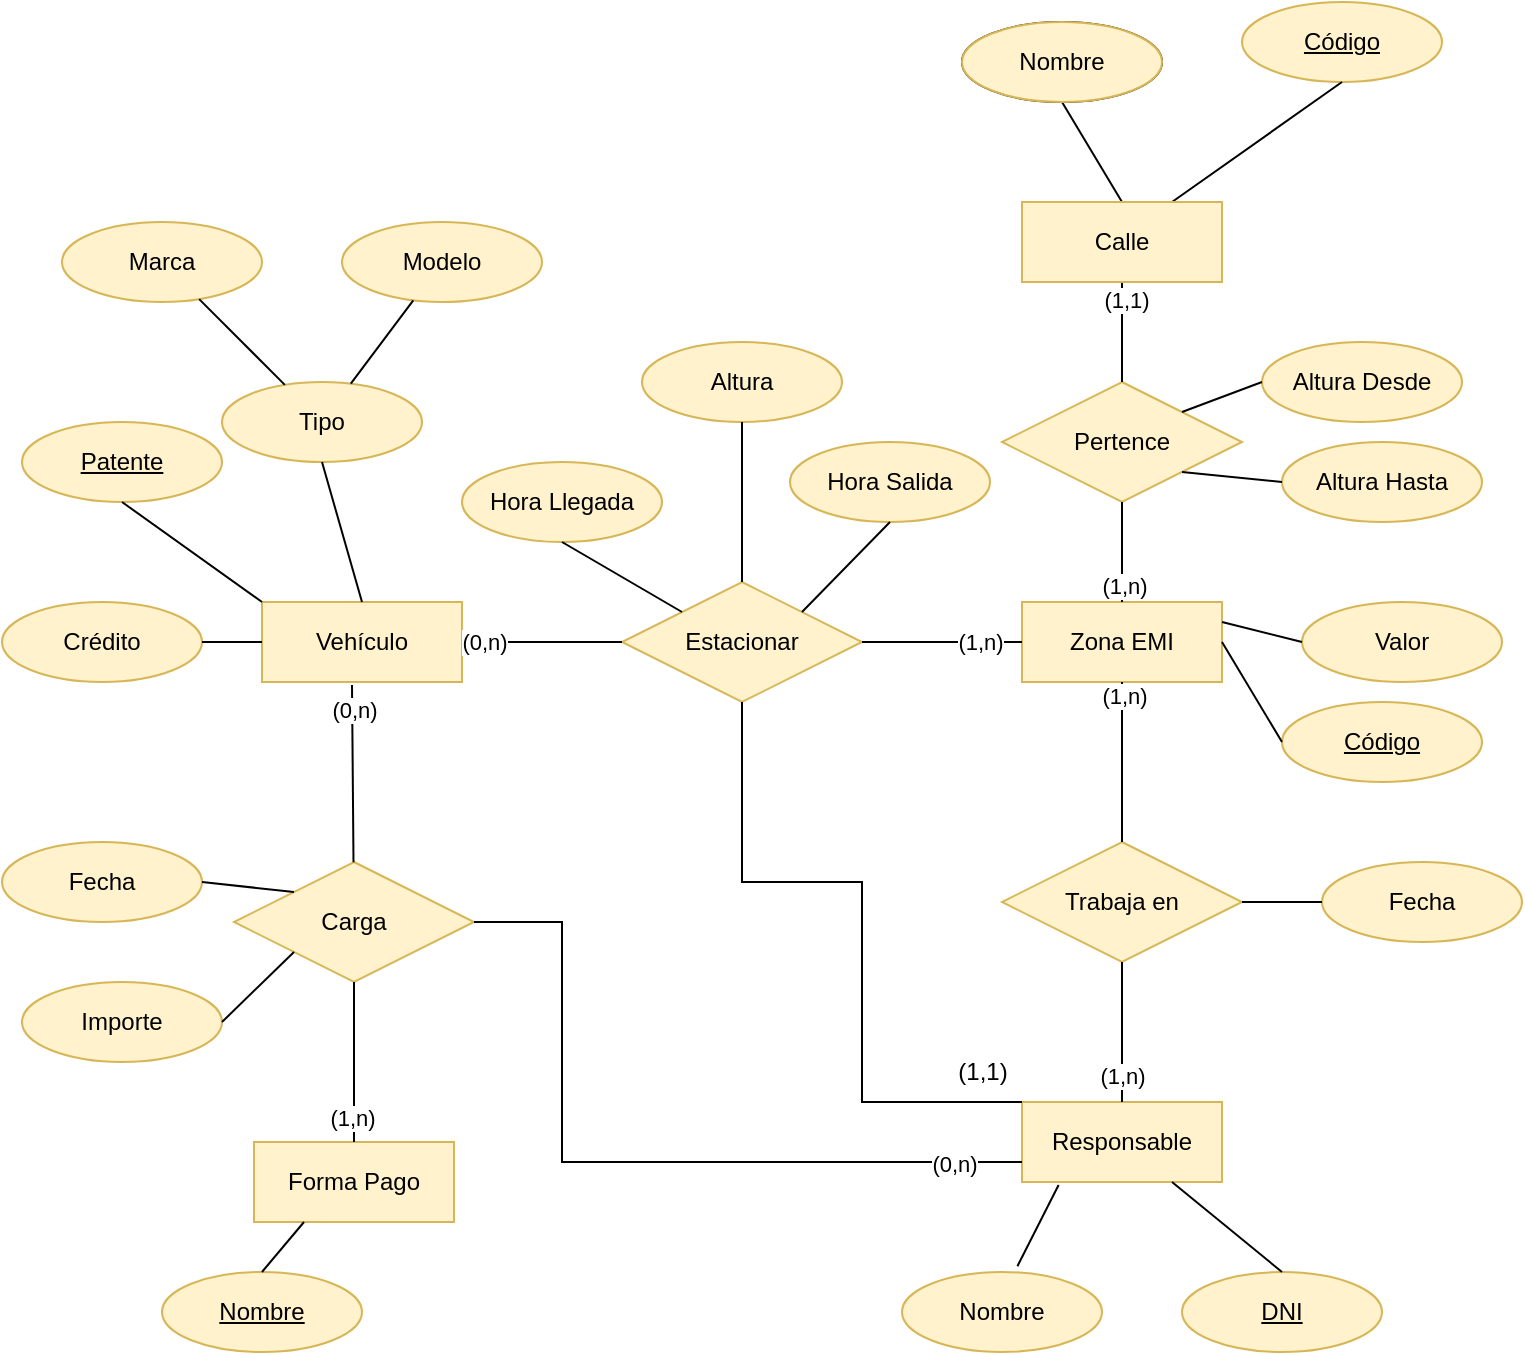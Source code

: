 <mxfile version="13.3.9" type="device" pages="2"><diagram id="C5RBs43oDa-KdzZeNtuy" name="Page-1"><mxGraphModel dx="1221" dy="714" grid="1" gridSize="10" guides="1" tooltips="1" connect="1" arrows="1" fold="1" page="1" pageScale="1" pageWidth="827" pageHeight="1169" math="0" shadow="0"><root><mxCell id="WIyWlLk6GJQsqaUBKTNV-0"/><mxCell id="WIyWlLk6GJQsqaUBKTNV-1" parent="WIyWlLk6GJQsqaUBKTNV-0"/><mxCell id="vXKVEWMCirUQOON5wpWd-0" value="Vehículo" style="whiteSpace=wrap;html=1;align=center;fillColor=#fff2cc;strokeColor=#d6b656;" parent="WIyWlLk6GJQsqaUBKTNV-1" vertex="1"><mxGeometry x="150" y="350" width="100" height="40" as="geometry"/></mxCell><mxCell id="vXKVEWMCirUQOON5wpWd-2" value="Patente" style="ellipse;whiteSpace=wrap;html=1;align=center;fontStyle=4;fillColor=#fff2cc;strokeColor=#d6b656;" parent="WIyWlLk6GJQsqaUBKTNV-1" vertex="1"><mxGeometry x="30" y="260" width="100" height="40" as="geometry"/></mxCell><mxCell id="vXKVEWMCirUQOON5wpWd-3" value="" style="endArrow=none;html=1;rounded=0;exitX=0.5;exitY=1;exitDx=0;exitDy=0;entryX=0;entryY=0;entryDx=0;entryDy=0;" parent="WIyWlLk6GJQsqaUBKTNV-1" source="vXKVEWMCirUQOON5wpWd-2" target="vXKVEWMCirUQOON5wpWd-0" edge="1"><mxGeometry relative="1" as="geometry"><mxPoint x="280" y="320" as="sourcePoint"/><mxPoint x="190" y="390" as="targetPoint"/></mxGeometry></mxCell><mxCell id="vXKVEWMCirUQOON5wpWd-4" value="Tipo" style="ellipse;whiteSpace=wrap;html=1;align=center;fillColor=#fff2cc;strokeColor=#d6b656;" parent="WIyWlLk6GJQsqaUBKTNV-1" vertex="1"><mxGeometry x="130" y="240" width="100" height="40" as="geometry"/></mxCell><mxCell id="vXKVEWMCirUQOON5wpWd-5" value="" style="endArrow=none;html=1;rounded=0;exitX=0.5;exitY=1;exitDx=0;exitDy=0;entryX=0.5;entryY=0;entryDx=0;entryDy=0;" parent="WIyWlLk6GJQsqaUBKTNV-1" source="vXKVEWMCirUQOON5wpWd-4" target="vXKVEWMCirUQOON5wpWd-0" edge="1"><mxGeometry relative="1" as="geometry"><mxPoint x="120" y="430" as="sourcePoint"/><mxPoint x="280" y="430" as="targetPoint"/></mxGeometry></mxCell><mxCell id="vXKVEWMCirUQOON5wpWd-6" value="Crédito" style="ellipse;whiteSpace=wrap;html=1;align=center;fillColor=#fff2cc;strokeColor=#d6b656;" parent="WIyWlLk6GJQsqaUBKTNV-1" vertex="1"><mxGeometry x="20" y="350" width="100" height="40" as="geometry"/></mxCell><mxCell id="vXKVEWMCirUQOON5wpWd-7" value="" style="endArrow=none;html=1;rounded=0;entryX=1;entryY=0.5;entryDx=0;entryDy=0;exitX=0;exitY=0.5;exitDx=0;exitDy=0;" parent="WIyWlLk6GJQsqaUBKTNV-1" source="vXKVEWMCirUQOON5wpWd-0" target="vXKVEWMCirUQOON5wpWd-6" edge="1"><mxGeometry relative="1" as="geometry"><mxPoint x="250" y="430" as="sourcePoint"/><mxPoint x="410" y="430" as="targetPoint"/></mxGeometry></mxCell><mxCell id="vXKVEWMCirUQOON5wpWd-8" value="Zona EMI" style="whiteSpace=wrap;html=1;align=center;fillColor=#fff2cc;strokeColor=#d6b656;" parent="WIyWlLk6GJQsqaUBKTNV-1" vertex="1"><mxGeometry x="530" y="350" width="100" height="40" as="geometry"/></mxCell><mxCell id="vXKVEWMCirUQOON5wpWd-9" value="Código" style="ellipse;whiteSpace=wrap;html=1;align=center;fontStyle=4;fillColor=#fff2cc;strokeColor=#d6b656;" parent="WIyWlLk6GJQsqaUBKTNV-1" vertex="1"><mxGeometry x="660" y="400" width="100" height="40" as="geometry"/></mxCell><mxCell id="vXKVEWMCirUQOON5wpWd-10" value="" style="endArrow=none;html=1;rounded=0;exitX=1;exitY=0.5;exitDx=0;exitDy=0;entryX=0;entryY=0.5;entryDx=0;entryDy=0;" parent="WIyWlLk6GJQsqaUBKTNV-1" source="vXKVEWMCirUQOON5wpWd-8" target="vXKVEWMCirUQOON5wpWd-9" edge="1"><mxGeometry relative="1" as="geometry"><mxPoint x="480" y="360" as="sourcePoint"/><mxPoint x="640" y="360" as="targetPoint"/></mxGeometry></mxCell><mxCell id="vXKVEWMCirUQOON5wpWd-11" value="Calle" style="whiteSpace=wrap;html=1;align=center;" parent="WIyWlLk6GJQsqaUBKTNV-1" vertex="1"><mxGeometry x="530" y="150" width="100" height="40" as="geometry"/></mxCell><mxCell id="vXKVEWMCirUQOON5wpWd-12" value="Nombre" style="ellipse;whiteSpace=wrap;html=1;align=center;" parent="WIyWlLk6GJQsqaUBKTNV-1" vertex="1"><mxGeometry x="500" y="60" width="100" height="40" as="geometry"/></mxCell><mxCell id="vXKVEWMCirUQOON5wpWd-13" value="" style="endArrow=none;html=1;rounded=0;exitX=0.5;exitY=1;exitDx=0;exitDy=0;entryX=0.5;entryY=0;entryDx=0;entryDy=0;" parent="WIyWlLk6GJQsqaUBKTNV-1" source="vXKVEWMCirUQOON5wpWd-12" target="vXKVEWMCirUQOON5wpWd-11" edge="1"><mxGeometry relative="1" as="geometry"><mxPoint x="600" y="250" as="sourcePoint"/><mxPoint x="760" y="250" as="targetPoint"/></mxGeometry></mxCell><mxCell id="vXKVEWMCirUQOON5wpWd-14" value="Pertence" style="shape=rhombus;perimeter=rhombusPerimeter;whiteSpace=wrap;html=1;align=center;fillColor=#fff2cc;strokeColor=#d6b656;" parent="WIyWlLk6GJQsqaUBKTNV-1" vertex="1"><mxGeometry x="520" y="240" width="120" height="60" as="geometry"/></mxCell><mxCell id="vXKVEWMCirUQOON5wpWd-15" value="" style="endArrow=none;html=1;rounded=0;exitX=0.5;exitY=1;exitDx=0;exitDy=0;entryX=0.5;entryY=0;entryDx=0;entryDy=0;" parent="WIyWlLk6GJQsqaUBKTNV-1" source="vXKVEWMCirUQOON5wpWd-11" target="vXKVEWMCirUQOON5wpWd-14" edge="1"><mxGeometry relative="1" as="geometry"><mxPoint x="620" y="200" as="sourcePoint"/><mxPoint x="780" y="200" as="targetPoint"/></mxGeometry></mxCell><mxCell id="vXKVEWMCirUQOON5wpWd-22" value="(1,1)" style="edgeLabel;html=1;align=center;verticalAlign=middle;resizable=0;points=[];" parent="vXKVEWMCirUQOON5wpWd-15" vertex="1" connectable="0"><mxGeometry x="-0.642" y="1" relative="1" as="geometry"><mxPoint x="1" as="offset"/></mxGeometry></mxCell><mxCell id="vXKVEWMCirUQOON5wpWd-16" value="" style="endArrow=none;html=1;rounded=0;exitX=0.5;exitY=1;exitDx=0;exitDy=0;entryX=0.5;entryY=0;entryDx=0;entryDy=0;" parent="WIyWlLk6GJQsqaUBKTNV-1" source="vXKVEWMCirUQOON5wpWd-14" target="vXKVEWMCirUQOON5wpWd-8" edge="1"><mxGeometry relative="1" as="geometry"><mxPoint x="580" y="300" as="sourcePoint"/><mxPoint x="740" y="300" as="targetPoint"/></mxGeometry></mxCell><mxCell id="vXKVEWMCirUQOON5wpWd-21" value="(1,n)" style="edgeLabel;html=1;align=center;verticalAlign=middle;resizable=0;points=[];" parent="vXKVEWMCirUQOON5wpWd-16" vertex="1" connectable="0"><mxGeometry x="0.653" y="1" relative="1" as="geometry"><mxPoint as="offset"/></mxGeometry></mxCell><mxCell id="vXKVEWMCirUQOON5wpWd-17" value="Altura Desde" style="ellipse;whiteSpace=wrap;html=1;align=center;fillColor=#fff2cc;strokeColor=#d6b656;" parent="WIyWlLk6GJQsqaUBKTNV-1" vertex="1"><mxGeometry x="650" y="220" width="100" height="40" as="geometry"/></mxCell><mxCell id="vXKVEWMCirUQOON5wpWd-18" value="Altura Hasta" style="ellipse;whiteSpace=wrap;html=1;align=center;fillColor=#fff2cc;strokeColor=#d6b656;" parent="WIyWlLk6GJQsqaUBKTNV-1" vertex="1"><mxGeometry x="660" y="270" width="100" height="40" as="geometry"/></mxCell><mxCell id="vXKVEWMCirUQOON5wpWd-19" value="" style="endArrow=none;html=1;rounded=0;entryX=0;entryY=0.5;entryDx=0;entryDy=0;exitX=1;exitY=0;exitDx=0;exitDy=0;" parent="WIyWlLk6GJQsqaUBKTNV-1" source="vXKVEWMCirUQOON5wpWd-14" target="vXKVEWMCirUQOON5wpWd-17" edge="1"><mxGeometry relative="1" as="geometry"><mxPoint x="330" y="280" as="sourcePoint"/><mxPoint x="490" y="280" as="targetPoint"/></mxGeometry></mxCell><mxCell id="vXKVEWMCirUQOON5wpWd-20" value="" style="endArrow=none;html=1;rounded=0;exitX=1;exitY=1;exitDx=0;exitDy=0;entryX=0;entryY=0.5;entryDx=0;entryDy=0;" parent="WIyWlLk6GJQsqaUBKTNV-1" source="vXKVEWMCirUQOON5wpWd-14" target="vXKVEWMCirUQOON5wpWd-18" edge="1"><mxGeometry relative="1" as="geometry"><mxPoint x="620" y="320" as="sourcePoint"/><mxPoint x="780" y="320" as="targetPoint"/></mxGeometry></mxCell><mxCell id="vXKVEWMCirUQOON5wpWd-23" value="Código" style="ellipse;whiteSpace=wrap;html=1;align=center;fontStyle=4;fillColor=#fff2cc;strokeColor=#d6b656;" parent="WIyWlLk6GJQsqaUBKTNV-1" vertex="1"><mxGeometry x="640" y="50" width="100" height="40" as="geometry"/></mxCell><mxCell id="vXKVEWMCirUQOON5wpWd-24" value="" style="endArrow=none;html=1;rounded=0;entryX=0.5;entryY=1;entryDx=0;entryDy=0;exitX=0.75;exitY=0;exitDx=0;exitDy=0;" parent="WIyWlLk6GJQsqaUBKTNV-1" source="vXKVEWMCirUQOON5wpWd-11" target="vXKVEWMCirUQOON5wpWd-23" edge="1"><mxGeometry relative="1" as="geometry"><mxPoint x="580" y="110" as="sourcePoint"/><mxPoint x="740" y="110" as="targetPoint"/></mxGeometry></mxCell><mxCell id="vXKVEWMCirUQOON5wpWd-25" value="Estacionar" style="shape=rhombus;perimeter=rhombusPerimeter;whiteSpace=wrap;html=1;align=center;fillColor=#fff2cc;strokeColor=#d6b656;" parent="WIyWlLk6GJQsqaUBKTNV-1" vertex="1"><mxGeometry x="330" y="340" width="120" height="60" as="geometry"/></mxCell><mxCell id="vXKVEWMCirUQOON5wpWd-26" value="" style="endArrow=none;html=1;rounded=0;exitX=1;exitY=0.5;exitDx=0;exitDy=0;entryX=0;entryY=0.5;entryDx=0;entryDy=0;" parent="WIyWlLk6GJQsqaUBKTNV-1" source="vXKVEWMCirUQOON5wpWd-0" target="vXKVEWMCirUQOON5wpWd-25" edge="1"><mxGeometry relative="1" as="geometry"><mxPoint x="330" y="420" as="sourcePoint"/><mxPoint x="490" y="420" as="targetPoint"/></mxGeometry></mxCell><mxCell id="x6-VGP6EM0NVxE3tt1yn-5" value="(0,n)" style="edgeLabel;html=1;align=center;verticalAlign=middle;resizable=0;points=[];" parent="vXKVEWMCirUQOON5wpWd-26" vertex="1" connectable="0"><mxGeometry x="-0.72" relative="1" as="geometry"><mxPoint as="offset"/></mxGeometry></mxCell><mxCell id="vXKVEWMCirUQOON5wpWd-27" value="" style="endArrow=none;html=1;rounded=0;exitX=1;exitY=0.5;exitDx=0;exitDy=0;entryX=0;entryY=0.5;entryDx=0;entryDy=0;" parent="WIyWlLk6GJQsqaUBKTNV-1" source="vXKVEWMCirUQOON5wpWd-25" target="vXKVEWMCirUQOON5wpWd-8" edge="1"><mxGeometry relative="1" as="geometry"><mxPoint x="480" y="510" as="sourcePoint"/><mxPoint x="640" y="510" as="targetPoint"/></mxGeometry></mxCell><mxCell id="x6-VGP6EM0NVxE3tt1yn-6" value="(1,n)" style="edgeLabel;html=1;align=center;verticalAlign=middle;resizable=0;points=[];" parent="vXKVEWMCirUQOON5wpWd-27" vertex="1" connectable="0"><mxGeometry x="0.48" relative="1" as="geometry"><mxPoint as="offset"/></mxGeometry></mxCell><mxCell id="vXKVEWMCirUQOON5wpWd-28" value="Hora Llegada" style="ellipse;whiteSpace=wrap;html=1;align=center;fillColor=#fff2cc;strokeColor=#d6b656;" parent="WIyWlLk6GJQsqaUBKTNV-1" vertex="1"><mxGeometry x="250" y="280" width="100" height="40" as="geometry"/></mxCell><mxCell id="vXKVEWMCirUQOON5wpWd-29" value="" style="endArrow=none;html=1;rounded=0;exitX=0.5;exitY=1;exitDx=0;exitDy=0;entryX=0;entryY=0;entryDx=0;entryDy=0;" parent="WIyWlLk6GJQsqaUBKTNV-1" source="vXKVEWMCirUQOON5wpWd-28" target="vXKVEWMCirUQOON5wpWd-25" edge="1"><mxGeometry relative="1" as="geometry"><mxPoint x="250" y="550" as="sourcePoint"/><mxPoint x="410" y="550" as="targetPoint"/></mxGeometry></mxCell><mxCell id="vXKVEWMCirUQOON5wpWd-30" value="Hora Salida" style="ellipse;whiteSpace=wrap;html=1;align=center;fillColor=#fff2cc;strokeColor=#d6b656;" parent="WIyWlLk6GJQsqaUBKTNV-1" vertex="1"><mxGeometry x="414" y="270" width="100" height="40" as="geometry"/></mxCell><mxCell id="vXKVEWMCirUQOON5wpWd-31" value="" style="endArrow=none;html=1;rounded=0;exitX=0.5;exitY=1;exitDx=0;exitDy=0;entryX=1;entryY=0;entryDx=0;entryDy=0;" parent="WIyWlLk6GJQsqaUBKTNV-1" source="vXKVEWMCirUQOON5wpWd-30" target="vXKVEWMCirUQOON5wpWd-25" edge="1"><mxGeometry relative="1" as="geometry"><mxPoint x="360" y="570" as="sourcePoint"/><mxPoint x="420" y="360.0" as="targetPoint"/></mxGeometry></mxCell><mxCell id="vXKVEWMCirUQOON5wpWd-32" value="Altura" style="ellipse;whiteSpace=wrap;html=1;align=center;fillColor=#fff2cc;strokeColor=#d6b656;" parent="WIyWlLk6GJQsqaUBKTNV-1" vertex="1"><mxGeometry x="340" y="220" width="100" height="40" as="geometry"/></mxCell><mxCell id="vXKVEWMCirUQOON5wpWd-33" value="" style="endArrow=none;html=1;rounded=0;exitX=0.5;exitY=1;exitDx=0;exitDy=0;entryX=0.5;entryY=0;entryDx=0;entryDy=0;" parent="WIyWlLk6GJQsqaUBKTNV-1" source="vXKVEWMCirUQOON5wpWd-32" target="vXKVEWMCirUQOON5wpWd-25" edge="1"><mxGeometry relative="1" as="geometry"><mxPoint x="200" y="220" as="sourcePoint"/><mxPoint x="380" y="330" as="targetPoint"/></mxGeometry></mxCell><mxCell id="vXKVEWMCirUQOON5wpWd-34" value="Responsable" style="whiteSpace=wrap;html=1;align=center;fillColor=#fff2cc;strokeColor=#d6b656;" parent="WIyWlLk6GJQsqaUBKTNV-1" vertex="1"><mxGeometry x="530" y="600" width="100" height="40" as="geometry"/></mxCell><mxCell id="vXKVEWMCirUQOON5wpWd-35" value="Nombre" style="ellipse;whiteSpace=wrap;html=1;align=center;fillColor=#fff2cc;strokeColor=#d6b656;" parent="WIyWlLk6GJQsqaUBKTNV-1" vertex="1"><mxGeometry x="470" y="685" width="100" height="40" as="geometry"/></mxCell><mxCell id="vXKVEWMCirUQOON5wpWd-36" value="DNI" style="ellipse;whiteSpace=wrap;html=1;align=center;fontStyle=4;fillColor=#fff2cc;strokeColor=#d6b656;" parent="WIyWlLk6GJQsqaUBKTNV-1" vertex="1"><mxGeometry x="610" y="685" width="100" height="40" as="geometry"/></mxCell><mxCell id="vXKVEWMCirUQOON5wpWd-37" value="" style="endArrow=none;html=1;rounded=0;entryX=0.183;entryY=1.037;entryDx=0;entryDy=0;entryPerimeter=0;exitX=0.577;exitY=-0.071;exitDx=0;exitDy=0;exitPerimeter=0;" parent="WIyWlLk6GJQsqaUBKTNV-1" source="vXKVEWMCirUQOON5wpWd-35" target="vXKVEWMCirUQOON5wpWd-34" edge="1"><mxGeometry relative="1" as="geometry"><mxPoint x="410" y="650" as="sourcePoint"/><mxPoint x="570" y="650" as="targetPoint"/></mxGeometry></mxCell><mxCell id="vXKVEWMCirUQOON5wpWd-38" value="" style="endArrow=none;html=1;rounded=0;exitX=0.75;exitY=1;exitDx=0;exitDy=0;entryX=0.5;entryY=0;entryDx=0;entryDy=0;" parent="WIyWlLk6GJQsqaUBKTNV-1" source="vXKVEWMCirUQOON5wpWd-34" target="vXKVEWMCirUQOON5wpWd-36" edge="1"><mxGeometry relative="1" as="geometry"><mxPoint x="570" y="800" as="sourcePoint"/><mxPoint x="730" y="800" as="targetPoint"/></mxGeometry></mxCell><mxCell id="vXKVEWMCirUQOON5wpWd-39" value="Trabaja en" style="shape=rhombus;perimeter=rhombusPerimeter;whiteSpace=wrap;html=1;align=center;fillColor=#fff2cc;strokeColor=#d6b656;" parent="WIyWlLk6GJQsqaUBKTNV-1" vertex="1"><mxGeometry x="520" y="470" width="120" height="60" as="geometry"/></mxCell><mxCell id="vXKVEWMCirUQOON5wpWd-40" value="" style="endArrow=none;html=1;rounded=0;exitX=0.5;exitY=1;exitDx=0;exitDy=0;entryX=0.5;entryY=0;entryDx=0;entryDy=0;" parent="WIyWlLk6GJQsqaUBKTNV-1" source="vXKVEWMCirUQOON5wpWd-8" target="vXKVEWMCirUQOON5wpWd-39" edge="1"><mxGeometry relative="1" as="geometry"><mxPoint x="540" y="460" as="sourcePoint"/><mxPoint x="700" y="460" as="targetPoint"/></mxGeometry></mxCell><mxCell id="vXKVEWMCirUQOON5wpWd-42" value="(1,n)" style="edgeLabel;html=1;align=center;verticalAlign=middle;resizable=0;points=[];" parent="vXKVEWMCirUQOON5wpWd-40" vertex="1" connectable="0"><mxGeometry x="-0.822" y="1" relative="1" as="geometry"><mxPoint as="offset"/></mxGeometry></mxCell><mxCell id="vXKVEWMCirUQOON5wpWd-41" value="" style="endArrow=none;html=1;rounded=0;exitX=0.5;exitY=0;exitDx=0;exitDy=0;entryX=0.5;entryY=1;entryDx=0;entryDy=0;" parent="WIyWlLk6GJQsqaUBKTNV-1" source="vXKVEWMCirUQOON5wpWd-34" target="vXKVEWMCirUQOON5wpWd-39" edge="1"><mxGeometry relative="1" as="geometry"><mxPoint x="590" y="400.0" as="sourcePoint"/><mxPoint x="590" y="490.0" as="targetPoint"/></mxGeometry></mxCell><mxCell id="vXKVEWMCirUQOON5wpWd-43" value="(1,n)" style="edgeLabel;html=1;align=center;verticalAlign=middle;resizable=0;points=[];" parent="vXKVEWMCirUQOON5wpWd-41" vertex="1" connectable="0"><mxGeometry x="-0.61" relative="1" as="geometry"><mxPoint as="offset"/></mxGeometry></mxCell><mxCell id="vXKVEWMCirUQOON5wpWd-44" value="Fecha" style="ellipse;whiteSpace=wrap;html=1;align=center;fillColor=#fff2cc;strokeColor=#d6b656;" parent="WIyWlLk6GJQsqaUBKTNV-1" vertex="1"><mxGeometry x="680" y="480" width="100" height="40" as="geometry"/></mxCell><mxCell id="vXKVEWMCirUQOON5wpWd-45" value="" style="endArrow=none;html=1;rounded=0;exitX=1;exitY=0.5;exitDx=0;exitDy=0;entryX=0;entryY=0.5;entryDx=0;entryDy=0;" parent="WIyWlLk6GJQsqaUBKTNV-1" source="vXKVEWMCirUQOON5wpWd-39" target="vXKVEWMCirUQOON5wpWd-44" edge="1"><mxGeometry relative="1" as="geometry"><mxPoint x="650" y="540" as="sourcePoint"/><mxPoint x="810" y="540" as="targetPoint"/></mxGeometry></mxCell><mxCell id="vXKVEWMCirUQOON5wpWd-46" value="" style="endArrow=none;html=1;rounded=0;entryX=0;entryY=0;entryDx=0;entryDy=0;exitX=0.5;exitY=1;exitDx=0;exitDy=0;" parent="WIyWlLk6GJQsqaUBKTNV-1" source="vXKVEWMCirUQOON5wpWd-25" target="vXKVEWMCirUQOON5wpWd-34" edge="1"><mxGeometry relative="1" as="geometry"><mxPoint x="250" y="450" as="sourcePoint"/><mxPoint x="410" y="450" as="targetPoint"/><Array as="points"><mxPoint x="390" y="490"/><mxPoint x="450" y="490"/><mxPoint x="450" y="600"/></Array></mxGeometry></mxCell><mxCell id="x6-VGP6EM0NVxE3tt1yn-1" value="Valor" style="ellipse;whiteSpace=wrap;html=1;align=center;fillColor=#fff2cc;strokeColor=#d6b656;" parent="WIyWlLk6GJQsqaUBKTNV-1" vertex="1"><mxGeometry x="670" y="350" width="100" height="40" as="geometry"/></mxCell><mxCell id="x6-VGP6EM0NVxE3tt1yn-2" value="" style="endArrow=none;html=1;rounded=0;exitX=1;exitY=0.25;exitDx=0;exitDy=0;entryX=0;entryY=0.5;entryDx=0;entryDy=0;" parent="WIyWlLk6GJQsqaUBKTNV-1" source="vXKVEWMCirUQOON5wpWd-8" target="x6-VGP6EM0NVxE3tt1yn-1" edge="1"><mxGeometry relative="1" as="geometry"><mxPoint x="720" y="540" as="sourcePoint"/><mxPoint x="880" y="540" as="targetPoint"/></mxGeometry></mxCell><mxCell id="x6-VGP6EM0NVxE3tt1yn-3" value="(1,1)" style="text;html=1;align=center;verticalAlign=middle;resizable=0;points=[];autosize=1;" parent="WIyWlLk6GJQsqaUBKTNV-1" vertex="1"><mxGeometry x="490" y="575" width="40" height="20" as="geometry"/></mxCell><mxCell id="x6-VGP6EM0NVxE3tt1yn-7" value="Carga" style="shape=rhombus;perimeter=rhombusPerimeter;whiteSpace=wrap;html=1;align=center;fillColor=#fff2cc;strokeColor=#d6b656;" parent="WIyWlLk6GJQsqaUBKTNV-1" vertex="1"><mxGeometry x="136" y="480" width="120" height="60" as="geometry"/></mxCell><mxCell id="x6-VGP6EM0NVxE3tt1yn-8" value="Forma Pago" style="whiteSpace=wrap;html=1;align=center;fillColor=#fff2cc;strokeColor=#d6b656;" parent="WIyWlLk6GJQsqaUBKTNV-1" vertex="1"><mxGeometry x="146" y="620" width="100" height="40" as="geometry"/></mxCell><mxCell id="x6-VGP6EM0NVxE3tt1yn-9" value="" style="endArrow=none;html=1;rounded=0;entryX=0.45;entryY=1.037;entryDx=0;entryDy=0;entryPerimeter=0;" parent="WIyWlLk6GJQsqaUBKTNV-1" source="x6-VGP6EM0NVxE3tt1yn-7" target="vXKVEWMCirUQOON5wpWd-0" edge="1"><mxGeometry relative="1" as="geometry"><mxPoint x="50" y="540" as="sourcePoint"/><mxPoint x="210" y="540" as="targetPoint"/></mxGeometry></mxCell><mxCell id="x6-VGP6EM0NVxE3tt1yn-18" value="(0,n)" style="edgeLabel;html=1;align=center;verticalAlign=middle;resizable=0;points=[];" parent="x6-VGP6EM0NVxE3tt1yn-9" vertex="1" connectable="0"><mxGeometry x="0.714" y="-1" relative="1" as="geometry"><mxPoint as="offset"/></mxGeometry></mxCell><mxCell id="x6-VGP6EM0NVxE3tt1yn-10" value="" style="endArrow=none;html=1;rounded=0;exitX=0.5;exitY=1;exitDx=0;exitDy=0;entryX=0.5;entryY=0;entryDx=0;entryDy=0;" parent="WIyWlLk6GJQsqaUBKTNV-1" source="x6-VGP6EM0NVxE3tt1yn-7" target="x6-VGP6EM0NVxE3tt1yn-8" edge="1"><mxGeometry relative="1" as="geometry"><mxPoint x="130" y="570" as="sourcePoint"/><mxPoint x="290" y="570" as="targetPoint"/></mxGeometry></mxCell><mxCell id="x6-VGP6EM0NVxE3tt1yn-17" value="(1,n)" style="edgeLabel;html=1;align=center;verticalAlign=middle;resizable=0;points=[];" parent="x6-VGP6EM0NVxE3tt1yn-10" vertex="1" connectable="0"><mxGeometry x="0.688" y="-1" relative="1" as="geometry"><mxPoint as="offset"/></mxGeometry></mxCell><mxCell id="x6-VGP6EM0NVxE3tt1yn-11" value="Nombre" style="ellipse;whiteSpace=wrap;html=1;align=center;fontStyle=4;fillColor=#fff2cc;strokeColor=#d6b656;" parent="WIyWlLk6GJQsqaUBKTNV-1" vertex="1"><mxGeometry x="100" y="685" width="100" height="40" as="geometry"/></mxCell><mxCell id="x6-VGP6EM0NVxE3tt1yn-12" value="" style="endArrow=none;html=1;rounded=0;entryX=0.25;entryY=1;entryDx=0;entryDy=0;exitX=0.5;exitY=0;exitDx=0;exitDy=0;" parent="WIyWlLk6GJQsqaUBKTNV-1" source="x6-VGP6EM0NVxE3tt1yn-11" target="x6-VGP6EM0NVxE3tt1yn-8" edge="1"><mxGeometry relative="1" as="geometry"><mxPoint x="130" y="750" as="sourcePoint"/><mxPoint x="290" y="750" as="targetPoint"/></mxGeometry></mxCell><mxCell id="x6-VGP6EM0NVxE3tt1yn-13" value="Fecha" style="ellipse;whiteSpace=wrap;html=1;align=center;fillColor=#fff2cc;strokeColor=#d6b656;" parent="WIyWlLk6GJQsqaUBKTNV-1" vertex="1"><mxGeometry x="20" y="470" width="100" height="40" as="geometry"/></mxCell><mxCell id="x6-VGP6EM0NVxE3tt1yn-14" value="" style="endArrow=none;html=1;rounded=0;exitX=1;exitY=0.5;exitDx=0;exitDy=0;entryX=0;entryY=0;entryDx=0;entryDy=0;" parent="WIyWlLk6GJQsqaUBKTNV-1" source="x6-VGP6EM0NVxE3tt1yn-13" target="x6-VGP6EM0NVxE3tt1yn-7" edge="1"><mxGeometry relative="1" as="geometry"><mxPoint x="80" y="580" as="sourcePoint"/><mxPoint x="240" y="580" as="targetPoint"/></mxGeometry></mxCell><mxCell id="x6-VGP6EM0NVxE3tt1yn-15" value="Importe" style="ellipse;whiteSpace=wrap;html=1;align=center;fontStyle=0;fillColor=#fff2cc;strokeColor=#d6b656;" parent="WIyWlLk6GJQsqaUBKTNV-1" vertex="1"><mxGeometry x="30" y="540" width="100" height="40" as="geometry"/></mxCell><mxCell id="x6-VGP6EM0NVxE3tt1yn-16" value="" style="endArrow=none;html=1;rounded=0;entryX=0;entryY=1;entryDx=0;entryDy=0;exitX=1;exitY=0.5;exitDx=0;exitDy=0;" parent="WIyWlLk6GJQsqaUBKTNV-1" source="x6-VGP6EM0NVxE3tt1yn-15" target="x6-VGP6EM0NVxE3tt1yn-7" edge="1"><mxGeometry relative="1" as="geometry"><mxPoint x="50" y="560" as="sourcePoint"/><mxPoint x="210" y="560" as="targetPoint"/></mxGeometry></mxCell><mxCell id="x6-VGP6EM0NVxE3tt1yn-19" value="" style="endArrow=none;html=1;rounded=0;exitX=1;exitY=0.5;exitDx=0;exitDy=0;entryX=0;entryY=0.75;entryDx=0;entryDy=0;" parent="WIyWlLk6GJQsqaUBKTNV-1" source="x6-VGP6EM0NVxE3tt1yn-7" target="vXKVEWMCirUQOON5wpWd-34" edge="1"><mxGeometry relative="1" as="geometry"><mxPoint x="260" y="570" as="sourcePoint"/><mxPoint x="420" y="570" as="targetPoint"/><Array as="points"><mxPoint x="300" y="510"/><mxPoint x="300" y="630"/><mxPoint x="420" y="630"/></Array></mxGeometry></mxCell><mxCell id="x6-VGP6EM0NVxE3tt1yn-20" value="(0,n)" style="edgeLabel;html=1;align=center;verticalAlign=middle;resizable=0;points=[];" parent="x6-VGP6EM0NVxE3tt1yn-19" vertex="1" connectable="0"><mxGeometry x="0.827" y="-1" relative="1" as="geometry"><mxPoint as="offset"/></mxGeometry></mxCell><mxCell id="enP2FVQmkMgQiEzyG7tL-0" value="Marca" style="ellipse;whiteSpace=wrap;html=1;align=center;fillColor=#fff2cc;strokeColor=#d6b656;" vertex="1" parent="WIyWlLk6GJQsqaUBKTNV-1"><mxGeometry x="50" y="160" width="100" height="40" as="geometry"/></mxCell><mxCell id="enP2FVQmkMgQiEzyG7tL-1" value="Modelo" style="ellipse;whiteSpace=wrap;html=1;align=center;fillColor=#fff2cc;strokeColor=#d6b656;" vertex="1" parent="WIyWlLk6GJQsqaUBKTNV-1"><mxGeometry x="190" y="160" width="100" height="40" as="geometry"/></mxCell><mxCell id="enP2FVQmkMgQiEzyG7tL-4" value="" style="endArrow=none;html=1;rounded=0;" edge="1" parent="WIyWlLk6GJQsqaUBKTNV-1" source="enP2FVQmkMgQiEzyG7tL-0" target="vXKVEWMCirUQOON5wpWd-4"><mxGeometry relative="1" as="geometry"><mxPoint x="-50" y="230" as="sourcePoint"/><mxPoint x="110" y="230" as="targetPoint"/></mxGeometry></mxCell><mxCell id="enP2FVQmkMgQiEzyG7tL-5" value="" style="endArrow=none;html=1;rounded=0;" edge="1" parent="WIyWlLk6GJQsqaUBKTNV-1" source="vXKVEWMCirUQOON5wpWd-4" target="enP2FVQmkMgQiEzyG7tL-1"><mxGeometry relative="1" as="geometry"><mxPoint x="220" y="90" as="sourcePoint"/><mxPoint x="380" y="90" as="targetPoint"/></mxGeometry></mxCell><mxCell id="N0VJRO_Y0S9BrXUKvV3X-0" value="Calle" style="whiteSpace=wrap;html=1;align=center;fillColor=#fff2cc;strokeColor=#d6b656;" vertex="1" parent="WIyWlLk6GJQsqaUBKTNV-1"><mxGeometry x="530" y="150" width="100" height="40" as="geometry"/></mxCell><mxCell id="N0VJRO_Y0S9BrXUKvV3X-1" value="Nombre" style="ellipse;whiteSpace=wrap;html=1;align=center;fillColor=#fff2cc;strokeColor=#d6b656;" vertex="1" parent="WIyWlLk6GJQsqaUBKTNV-1"><mxGeometry x="500" y="60" width="100" height="40" as="geometry"/></mxCell></root></mxGraphModel></diagram><diagram id="POlRXQtZTE25F0DRfZ8b" name="Page-2"><mxGraphModel dx="1483" dy="867" grid="1" gridSize="10" guides="1" tooltips="1" connect="1" arrows="1" fold="1" page="1" pageScale="1" pageWidth="850" pageHeight="1100" math="0" shadow="0"><root><mxCell id="AhY4HiiRrFPAIhcFDAtd-0"/><mxCell id="AhY4HiiRrFPAIhcFDAtd-1" parent="AhY4HiiRrFPAIhcFDAtd-0"/><mxCell id="ilvpHODi2NahWx2gkpj7-0" style="edgeStyle=orthogonalEdgeStyle;rounded=0;orthogonalLoop=1;jettySize=auto;html=1;startArrow=none;startFill=0;" edge="1" parent="AhY4HiiRrFPAIhcFDAtd-1" source="U7kBin-QbdNJWUoBM84O-7" target="kORvK5z9htynnbWNSdTT-1"><mxGeometry relative="1" as="geometry"/></mxCell><mxCell id="ilvpHODi2NahWx2gkpj7-1" style="edgeStyle=orthogonalEdgeStyle;rounded=0;orthogonalLoop=1;jettySize=auto;html=1;startArrow=none;startFill=0;" edge="1" parent="AhY4HiiRrFPAIhcFDAtd-1" source="PW6iF1Mexs8EW5hlUq-J-14" target="U7kBin-QbdNJWUoBM84O-1"><mxGeometry relative="1" as="geometry"><Array as="points"><mxPoint x="760" y="105"/><mxPoint x="430" y="105"/></Array></mxGeometry></mxCell><mxCell id="ilvpHODi2NahWx2gkpj7-2" style="edgeStyle=orthogonalEdgeStyle;rounded=0;orthogonalLoop=1;jettySize=auto;html=1;startArrow=none;startFill=0;" edge="1" parent="AhY4HiiRrFPAIhcFDAtd-1" source="hsZQv15u6yZ7tQW-bVeC-19" target="bi5WKdVEV4s6D_FygbNz-1"><mxGeometry relative="1" as="geometry"/></mxCell><mxCell id="AhY4HiiRrFPAIhcFDAtd-2" value="Vehiculo" style="shape=table;startSize=30;container=1;collapsible=1;childLayout=tableLayout;fixedRows=1;rowLines=0;fontStyle=1;align=center;resizeLast=1;" vertex="1" parent="AhY4HiiRrFPAIhcFDAtd-1"><mxGeometry x="40" y="50" width="180" height="160" as="geometry"/></mxCell><mxCell id="AhY4HiiRrFPAIhcFDAtd-3" value="" style="shape=partialRectangle;collapsible=0;dropTarget=0;pointerEvents=0;fillColor=none;top=0;left=0;bottom=1;right=0;points=[[0,0.5],[1,0.5]];portConstraint=eastwest;" vertex="1" parent="AhY4HiiRrFPAIhcFDAtd-2"><mxGeometry y="30" width="180" height="30" as="geometry"/></mxCell><mxCell id="AhY4HiiRrFPAIhcFDAtd-4" value="PK" style="shape=partialRectangle;connectable=0;fillColor=none;top=0;left=0;bottom=0;right=0;fontStyle=1;overflow=hidden;" vertex="1" parent="AhY4HiiRrFPAIhcFDAtd-3"><mxGeometry width="30" height="30" as="geometry"/></mxCell><mxCell id="AhY4HiiRrFPAIhcFDAtd-5" value="Patente" style="shape=partialRectangle;connectable=0;fillColor=none;top=0;left=0;bottom=0;right=0;align=left;spacingLeft=6;fontStyle=5;overflow=hidden;" vertex="1" parent="AhY4HiiRrFPAIhcFDAtd-3"><mxGeometry x="30" width="150" height="30" as="geometry"/></mxCell><mxCell id="AhY4HiiRrFPAIhcFDAtd-6" value="" style="shape=partialRectangle;collapsible=0;dropTarget=0;pointerEvents=0;fillColor=none;top=0;left=0;bottom=0;right=0;points=[[0,0.5],[1,0.5]];portConstraint=eastwest;" vertex="1" parent="AhY4HiiRrFPAIhcFDAtd-2"><mxGeometry y="60" width="180" height="30" as="geometry"/></mxCell><mxCell id="AhY4HiiRrFPAIhcFDAtd-7" value="" style="shape=partialRectangle;connectable=0;fillColor=none;top=0;left=0;bottom=0;right=0;editable=1;overflow=hidden;" vertex="1" parent="AhY4HiiRrFPAIhcFDAtd-6"><mxGeometry width="30" height="30" as="geometry"/></mxCell><mxCell id="AhY4HiiRrFPAIhcFDAtd-8" value="Modelo" style="shape=partialRectangle;connectable=0;fillColor=none;top=0;left=0;bottom=0;right=0;align=left;spacingLeft=6;overflow=hidden;" vertex="1" parent="AhY4HiiRrFPAIhcFDAtd-6"><mxGeometry x="30" width="150" height="30" as="geometry"/></mxCell><mxCell id="AhY4HiiRrFPAIhcFDAtd-9" value="" style="shape=partialRectangle;collapsible=0;dropTarget=0;pointerEvents=0;fillColor=none;top=0;left=0;bottom=0;right=0;points=[[0,0.5],[1,0.5]];portConstraint=eastwest;" vertex="1" parent="AhY4HiiRrFPAIhcFDAtd-2"><mxGeometry y="90" width="180" height="30" as="geometry"/></mxCell><mxCell id="AhY4HiiRrFPAIhcFDAtd-10" value="" style="shape=partialRectangle;connectable=0;fillColor=none;top=0;left=0;bottom=0;right=0;editable=1;overflow=hidden;" vertex="1" parent="AhY4HiiRrFPAIhcFDAtd-9"><mxGeometry width="30" height="30" as="geometry"/></mxCell><mxCell id="AhY4HiiRrFPAIhcFDAtd-11" value="Marca" style="shape=partialRectangle;connectable=0;fillColor=none;top=0;left=0;bottom=0;right=0;align=left;spacingLeft=6;overflow=hidden;" vertex="1" parent="AhY4HiiRrFPAIhcFDAtd-9"><mxGeometry x="30" width="150" height="30" as="geometry"/></mxCell><mxCell id="AhY4HiiRrFPAIhcFDAtd-12" value="" style="shape=partialRectangle;collapsible=0;dropTarget=0;pointerEvents=0;fillColor=none;top=0;left=0;bottom=0;right=0;points=[[0,0.5],[1,0.5]];portConstraint=eastwest;" vertex="1" parent="AhY4HiiRrFPAIhcFDAtd-2"><mxGeometry y="120" width="180" height="30" as="geometry"/></mxCell><mxCell id="AhY4HiiRrFPAIhcFDAtd-13" value="" style="shape=partialRectangle;connectable=0;fillColor=none;top=0;left=0;bottom=0;right=0;editable=1;overflow=hidden;" vertex="1" parent="AhY4HiiRrFPAIhcFDAtd-12"><mxGeometry width="30" height="30" as="geometry"/></mxCell><mxCell id="AhY4HiiRrFPAIhcFDAtd-14" value="Credito" style="shape=partialRectangle;connectable=0;fillColor=none;top=0;left=0;bottom=0;right=0;align=left;spacingLeft=6;overflow=hidden;" vertex="1" parent="AhY4HiiRrFPAIhcFDAtd-12"><mxGeometry x="30" width="150" height="30" as="geometry"/></mxCell><mxCell id="inskHHvPsX1vjJMBSjiD-0" style="edgeStyle=orthogonalEdgeStyle;rounded=0;orthogonalLoop=1;jettySize=auto;html=1;startArrow=none;startFill=0;" edge="1" parent="AhY4HiiRrFPAIhcFDAtd-1" source="Du9LSY0cII0hnIMD9KyR-14" target="AhY4HiiRrFPAIhcFDAtd-3"><mxGeometry relative="1" as="geometry"/></mxCell><mxCell id="PW6iF1Mexs8EW5hlUq-J-13" value="Responsable_Zona" style="shape=table;startSize=30;container=1;collapsible=1;childLayout=tableLayout;fixedRows=1;rowLines=0;fontStyle=1;align=center;resizeLast=1;" vertex="1" parent="AhY4HiiRrFPAIhcFDAtd-1"><mxGeometry x="670" y="330" width="180" height="150" as="geometry"/></mxCell><mxCell id="PW6iF1Mexs8EW5hlUq-J-14" value="" style="shape=partialRectangle;collapsible=0;dropTarget=0;pointerEvents=0;fillColor=none;top=0;left=0;bottom=0;right=0;points=[[0,0.5],[1,0.5]];portConstraint=eastwest;" vertex="1" parent="PW6iF1Mexs8EW5hlUq-J-13"><mxGeometry y="30" width="180" height="30" as="geometry"/></mxCell><mxCell id="PW6iF1Mexs8EW5hlUq-J-15" value="PK, FK1" style="shape=partialRectangle;connectable=0;fillColor=none;top=0;left=0;bottom=0;right=0;fontStyle=1;overflow=hidden;" vertex="1" parent="PW6iF1Mexs8EW5hlUq-J-14"><mxGeometry width="60" height="30" as="geometry"/></mxCell><mxCell id="PW6iF1Mexs8EW5hlUq-J-16" value="Codigo_Zona" style="shape=partialRectangle;connectable=0;fillColor=none;top=0;left=0;bottom=0;right=0;align=left;spacingLeft=6;fontStyle=5;overflow=hidden;" vertex="1" parent="PW6iF1Mexs8EW5hlUq-J-14"><mxGeometry x="60" width="120" height="30" as="geometry"/></mxCell><mxCell id="hsZQv15u6yZ7tQW-bVeC-19" value="" style="shape=partialRectangle;collapsible=0;dropTarget=0;pointerEvents=0;fillColor=none;top=0;left=0;bottom=1;right=0;points=[[0,0.5],[1,0.5]];portConstraint=eastwest;strokeColor=none;" vertex="1" parent="PW6iF1Mexs8EW5hlUq-J-13"><mxGeometry y="60" width="180" height="30" as="geometry"/></mxCell><mxCell id="hsZQv15u6yZ7tQW-bVeC-20" value="PK, FK2" style="shape=partialRectangle;connectable=0;fillColor=none;top=0;left=0;bottom=0;right=0;fontStyle=1;overflow=hidden;" vertex="1" parent="hsZQv15u6yZ7tQW-bVeC-19"><mxGeometry width="60" height="30" as="geometry"/></mxCell><mxCell id="hsZQv15u6yZ7tQW-bVeC-21" value="DNI" style="shape=partialRectangle;connectable=0;fillColor=none;top=0;left=0;bottom=0;right=0;align=left;spacingLeft=6;fontStyle=5;overflow=hidden;" vertex="1" parent="hsZQv15u6yZ7tQW-bVeC-19"><mxGeometry x="60" width="120" height="30" as="geometry"/></mxCell><mxCell id="PW6iF1Mexs8EW5hlUq-J-17" value="" style="shape=partialRectangle;collapsible=0;dropTarget=0;pointerEvents=0;fillColor=none;top=0;left=0;bottom=1;right=0;points=[[0,0.5],[1,0.5]];portConstraint=eastwest;" vertex="1" parent="PW6iF1Mexs8EW5hlUq-J-13"><mxGeometry y="90" width="180" height="20" as="geometry"/></mxCell><mxCell id="PW6iF1Mexs8EW5hlUq-J-18" value="PK" style="shape=partialRectangle;connectable=0;fillColor=none;top=0;left=0;bottom=0;right=0;fontStyle=1;overflow=hidden;" vertex="1" parent="PW6iF1Mexs8EW5hlUq-J-17"><mxGeometry width="60" height="20" as="geometry"/></mxCell><mxCell id="PW6iF1Mexs8EW5hlUq-J-19" value="Fecha" style="shape=partialRectangle;connectable=0;fillColor=none;top=0;left=0;bottom=0;right=0;align=left;spacingLeft=6;fontStyle=5;overflow=hidden;" vertex="1" parent="PW6iF1Mexs8EW5hlUq-J-17"><mxGeometry x="60" width="120" height="20" as="geometry"/></mxCell><mxCell id="PW6iF1Mexs8EW5hlUq-J-20" value="" style="shape=partialRectangle;collapsible=0;dropTarget=0;pointerEvents=0;fillColor=none;top=0;left=0;bottom=0;right=0;points=[[0,0.5],[1,0.5]];portConstraint=eastwest;" vertex="1" parent="PW6iF1Mexs8EW5hlUq-J-13"><mxGeometry y="110" width="180" height="30" as="geometry"/></mxCell><mxCell id="PW6iF1Mexs8EW5hlUq-J-21" value="" style="shape=partialRectangle;connectable=0;fillColor=none;top=0;left=0;bottom=0;right=0;editable=1;overflow=hidden;fontStyle=1" vertex="1" parent="PW6iF1Mexs8EW5hlUq-J-20"><mxGeometry width="60" height="30" as="geometry"/></mxCell><mxCell id="PW6iF1Mexs8EW5hlUq-J-22" value="" style="shape=partialRectangle;connectable=0;fillColor=none;top=0;left=0;bottom=0;right=0;align=left;spacingLeft=6;overflow=hidden;fontStyle=0" vertex="1" parent="PW6iF1Mexs8EW5hlUq-J-20"><mxGeometry x="60" width="120" height="30" as="geometry"/></mxCell><mxCell id="U7kBin-QbdNJWUoBM84O-0" value="Zona_EMI" style="shape=table;startSize=30;container=1;collapsible=1;childLayout=tableLayout;fixedRows=1;rowLines=0;fontStyle=1;align=center;resizeLast=1;" vertex="1" parent="AhY4HiiRrFPAIhcFDAtd-1"><mxGeometry x="340" y="140" width="180" height="190" as="geometry"/></mxCell><mxCell id="U7kBin-QbdNJWUoBM84O-1" value="" style="shape=partialRectangle;collapsible=0;dropTarget=0;pointerEvents=0;fillColor=none;top=0;left=0;bottom=1;right=0;points=[[0,0.5],[1,0.5]];portConstraint=eastwest;" vertex="1" parent="U7kBin-QbdNJWUoBM84O-0"><mxGeometry y="30" width="180" height="30" as="geometry"/></mxCell><mxCell id="U7kBin-QbdNJWUoBM84O-2" value="PK" style="shape=partialRectangle;connectable=0;fillColor=none;top=0;left=0;bottom=0;right=0;fontStyle=1;overflow=hidden;" vertex="1" parent="U7kBin-QbdNJWUoBM84O-1"><mxGeometry width="30" height="30" as="geometry"/></mxCell><mxCell id="U7kBin-QbdNJWUoBM84O-3" value="Codigo" style="shape=partialRectangle;connectable=0;fillColor=none;top=0;left=0;bottom=0;right=0;align=left;spacingLeft=6;fontStyle=5;overflow=hidden;" vertex="1" parent="U7kBin-QbdNJWUoBM84O-1"><mxGeometry x="30" width="150" height="30" as="geometry"/></mxCell><mxCell id="U7kBin-QbdNJWUoBM84O-4" value="" style="shape=partialRectangle;collapsible=0;dropTarget=0;pointerEvents=0;fillColor=none;top=0;left=0;bottom=0;right=0;points=[[0,0.5],[1,0.5]];portConstraint=eastwest;" vertex="1" parent="U7kBin-QbdNJWUoBM84O-0"><mxGeometry y="60" width="180" height="30" as="geometry"/></mxCell><mxCell id="U7kBin-QbdNJWUoBM84O-5" value="" style="shape=partialRectangle;connectable=0;fillColor=none;top=0;left=0;bottom=0;right=0;editable=1;overflow=hidden;" vertex="1" parent="U7kBin-QbdNJWUoBM84O-4"><mxGeometry width="30" height="30" as="geometry"/></mxCell><mxCell id="U7kBin-QbdNJWUoBM84O-6" value="Valor" style="shape=partialRectangle;connectable=0;fillColor=none;top=0;left=0;bottom=0;right=0;align=left;spacingLeft=6;overflow=hidden;" vertex="1" parent="U7kBin-QbdNJWUoBM84O-4"><mxGeometry x="30" width="150" height="30" as="geometry"/></mxCell><mxCell id="U7kBin-QbdNJWUoBM84O-7" value="" style="shape=partialRectangle;collapsible=0;dropTarget=0;pointerEvents=0;fillColor=none;top=0;left=0;bottom=0;right=0;points=[[0,0.5],[1,0.5]];portConstraint=eastwest;" vertex="1" parent="U7kBin-QbdNJWUoBM84O-0"><mxGeometry y="90" width="180" height="30" as="geometry"/></mxCell><mxCell id="U7kBin-QbdNJWUoBM84O-8" value="FK" style="shape=partialRectangle;connectable=0;fillColor=none;top=0;left=0;bottom=0;right=0;editable=1;overflow=hidden;fontStyle=1" vertex="1" parent="U7kBin-QbdNJWUoBM84O-7"><mxGeometry width="30" height="30" as="geometry"/></mxCell><mxCell id="U7kBin-QbdNJWUoBM84O-9" value="Codigo_Calle" style="shape=partialRectangle;connectable=0;fillColor=none;top=0;left=0;bottom=0;right=0;align=left;spacingLeft=6;overflow=hidden;fontStyle=1" vertex="1" parent="U7kBin-QbdNJWUoBM84O-7"><mxGeometry x="30" width="150" height="30" as="geometry"/></mxCell><mxCell id="U7kBin-QbdNJWUoBM84O-10" value="" style="shape=partialRectangle;collapsible=0;dropTarget=0;pointerEvents=0;fillColor=none;top=0;left=0;bottom=0;right=0;points=[[0,0.5],[1,0.5]];portConstraint=eastwest;" vertex="1" parent="U7kBin-QbdNJWUoBM84O-0"><mxGeometry y="120" width="180" height="30" as="geometry"/></mxCell><mxCell id="U7kBin-QbdNJWUoBM84O-11" value="" style="shape=partialRectangle;connectable=0;fillColor=none;top=0;left=0;bottom=0;right=0;editable=1;overflow=hidden;" vertex="1" parent="U7kBin-QbdNJWUoBM84O-10"><mxGeometry width="30" height="30" as="geometry"/></mxCell><mxCell id="U7kBin-QbdNJWUoBM84O-12" value="Altura_Desde" style="shape=partialRectangle;connectable=0;fillColor=none;top=0;left=0;bottom=0;right=0;align=left;spacingLeft=6;overflow=hidden;" vertex="1" parent="U7kBin-QbdNJWUoBM84O-10"><mxGeometry x="30" width="150" height="30" as="geometry"/></mxCell><mxCell id="3qrXKxxzjrhYXgjfuNP2-0" value="" style="shape=partialRectangle;collapsible=0;dropTarget=0;pointerEvents=0;fillColor=none;top=0;left=0;bottom=0;right=0;points=[[0,0.5],[1,0.5]];portConstraint=eastwest;" vertex="1" parent="U7kBin-QbdNJWUoBM84O-0"><mxGeometry y="150" width="180" height="30" as="geometry"/></mxCell><mxCell id="3qrXKxxzjrhYXgjfuNP2-1" value="" style="shape=partialRectangle;connectable=0;fillColor=none;top=0;left=0;bottom=0;right=0;editable=1;overflow=hidden;" vertex="1" parent="3qrXKxxzjrhYXgjfuNP2-0"><mxGeometry width="30" height="30" as="geometry"/></mxCell><mxCell id="3qrXKxxzjrhYXgjfuNP2-2" value="Altura_Hasta" style="shape=partialRectangle;connectable=0;fillColor=none;top=0;left=0;bottom=0;right=0;align=left;spacingLeft=6;overflow=hidden;" vertex="1" parent="3qrXKxxzjrhYXgjfuNP2-0"><mxGeometry x="30" width="150" height="30" as="geometry"/></mxCell><mxCell id="inskHHvPsX1vjJMBSjiD-1" style="edgeStyle=orthogonalEdgeStyle;rounded=0;orthogonalLoop=1;jettySize=auto;html=1;startArrow=none;startFill=0;" edge="1" parent="AhY4HiiRrFPAIhcFDAtd-1" source="Du9LSY0cII0hnIMD9KyR-13" target="U7kBin-QbdNJWUoBM84O-1"><mxGeometry relative="1" as="geometry"><Array as="points"><mxPoint x="280" y="440"/><mxPoint x="280" y="185"/></Array></mxGeometry></mxCell><mxCell id="inskHHvPsX1vjJMBSjiD-5" style="edgeStyle=orthogonalEdgeStyle;rounded=0;orthogonalLoop=1;jettySize=auto;html=1;startArrow=none;startFill=0;" edge="1" parent="AhY4HiiRrFPAIhcFDAtd-1" source="Du9LSY0cII0hnIMD9KyR-17" target="bi5WKdVEV4s6D_FygbNz-1"><mxGeometry relative="1" as="geometry"/></mxCell><mxCell id="Du9LSY0cII0hnIMD9KyR-13" value="Estaciona" style="shape=table;startSize=30;container=1;collapsible=1;childLayout=tableLayout;fixedRows=1;rowLines=0;fontStyle=1;align=center;resizeLast=1;" vertex="1" parent="AhY4HiiRrFPAIhcFDAtd-1"><mxGeometry x="160" y="370" width="180" height="220" as="geometry"/></mxCell><mxCell id="Du9LSY0cII0hnIMD9KyR-14" value="" style="shape=partialRectangle;collapsible=0;dropTarget=0;pointerEvents=0;fillColor=none;top=0;left=0;bottom=0;right=0;points=[[0,0.5],[1,0.5]];portConstraint=eastwest;" vertex="1" parent="Du9LSY0cII0hnIMD9KyR-13"><mxGeometry y="30" width="180" height="30" as="geometry"/></mxCell><mxCell id="Du9LSY0cII0hnIMD9KyR-15" value="PK,FK1" style="shape=partialRectangle;connectable=0;fillColor=none;top=0;left=0;bottom=0;right=0;fontStyle=1;overflow=hidden;" vertex="1" parent="Du9LSY0cII0hnIMD9KyR-14"><mxGeometry width="60" height="30" as="geometry"/></mxCell><mxCell id="Du9LSY0cII0hnIMD9KyR-16" value="Patente" style="shape=partialRectangle;connectable=0;fillColor=none;top=0;left=0;bottom=0;right=0;align=left;spacingLeft=6;fontStyle=5;overflow=hidden;" vertex="1" parent="Du9LSY0cII0hnIMD9KyR-14"><mxGeometry x="60" width="120" height="30" as="geometry"/></mxCell><mxCell id="inskHHvPsX1vjJMBSjiD-2" value="" style="shape=partialRectangle;collapsible=0;dropTarget=0;pointerEvents=0;fillColor=none;top=0;left=0;bottom=1;right=0;points=[[0,0.5],[1,0.5]];portConstraint=eastwest;strokeColor=none;" vertex="1" parent="Du9LSY0cII0hnIMD9KyR-13"><mxGeometry y="60" width="180" height="30" as="geometry"/></mxCell><mxCell id="inskHHvPsX1vjJMBSjiD-3" value="PK,FK2" style="shape=partialRectangle;connectable=0;fillColor=none;top=0;left=0;bottom=0;right=0;fontStyle=1;overflow=hidden;" vertex="1" parent="inskHHvPsX1vjJMBSjiD-2"><mxGeometry width="60" height="30" as="geometry"/></mxCell><mxCell id="inskHHvPsX1vjJMBSjiD-4" value="Codigo_Zona" style="shape=partialRectangle;connectable=0;fillColor=none;top=0;left=0;bottom=0;right=0;align=left;spacingLeft=6;fontStyle=5;overflow=hidden;" vertex="1" parent="inskHHvPsX1vjJMBSjiD-2"><mxGeometry x="60" width="120" height="30" as="geometry"/></mxCell><mxCell id="Du9LSY0cII0hnIMD9KyR-17" value="" style="shape=partialRectangle;collapsible=0;dropTarget=0;pointerEvents=0;fillColor=none;top=0;left=0;bottom=1;right=0;points=[[0,0.5],[1,0.5]];portConstraint=eastwest;" vertex="1" parent="Du9LSY0cII0hnIMD9KyR-13"><mxGeometry y="90" width="180" height="30" as="geometry"/></mxCell><mxCell id="Du9LSY0cII0hnIMD9KyR-18" value="PK,FK3" style="shape=partialRectangle;connectable=0;fillColor=none;top=0;left=0;bottom=0;right=0;fontStyle=1;overflow=hidden;" vertex="1" parent="Du9LSY0cII0hnIMD9KyR-17"><mxGeometry width="60" height="30" as="geometry"/></mxCell><mxCell id="Du9LSY0cII0hnIMD9KyR-19" value="DNI" style="shape=partialRectangle;connectable=0;fillColor=none;top=0;left=0;bottom=0;right=0;align=left;spacingLeft=6;fontStyle=5;overflow=hidden;" vertex="1" parent="Du9LSY0cII0hnIMD9KyR-17"><mxGeometry x="60" width="120" height="30" as="geometry"/></mxCell><mxCell id="Du9LSY0cII0hnIMD9KyR-20" value="" style="shape=partialRectangle;collapsible=0;dropTarget=0;pointerEvents=0;fillColor=none;top=0;left=0;bottom=0;right=0;points=[[0,0.5],[1,0.5]];portConstraint=eastwest;" vertex="1" parent="Du9LSY0cII0hnIMD9KyR-13"><mxGeometry y="120" width="180" height="30" as="geometry"/></mxCell><mxCell id="Du9LSY0cII0hnIMD9KyR-21" value="" style="shape=partialRectangle;connectable=0;fillColor=none;top=0;left=0;bottom=0;right=0;editable=1;overflow=hidden;" vertex="1" parent="Du9LSY0cII0hnIMD9KyR-20"><mxGeometry width="60" height="30" as="geometry"/></mxCell><mxCell id="Du9LSY0cII0hnIMD9KyR-22" value="Hora_Desde" style="shape=partialRectangle;connectable=0;fillColor=none;top=0;left=0;bottom=0;right=0;align=left;spacingLeft=6;overflow=hidden;" vertex="1" parent="Du9LSY0cII0hnIMD9KyR-20"><mxGeometry x="60" width="120" height="30" as="geometry"/></mxCell><mxCell id="Du9LSY0cII0hnIMD9KyR-23" value="" style="shape=partialRectangle;collapsible=0;dropTarget=0;pointerEvents=0;fillColor=none;top=0;left=0;bottom=0;right=0;points=[[0,0.5],[1,0.5]];portConstraint=eastwest;" vertex="1" parent="Du9LSY0cII0hnIMD9KyR-13"><mxGeometry y="150" width="180" height="30" as="geometry"/></mxCell><mxCell id="Du9LSY0cII0hnIMD9KyR-24" value="" style="shape=partialRectangle;connectable=0;fillColor=none;top=0;left=0;bottom=0;right=0;editable=1;overflow=hidden;" vertex="1" parent="Du9LSY0cII0hnIMD9KyR-23"><mxGeometry width="60" height="30" as="geometry"/></mxCell><mxCell id="Du9LSY0cII0hnIMD9KyR-25" value="Hora_Salida" style="shape=partialRectangle;connectable=0;fillColor=none;top=0;left=0;bottom=0;right=0;align=left;spacingLeft=6;overflow=hidden;" vertex="1" parent="Du9LSY0cII0hnIMD9KyR-23"><mxGeometry x="60" width="120" height="30" as="geometry"/></mxCell><mxCell id="ujXGCIfc6ELO9zr7wkMz-0" value="" style="shape=partialRectangle;collapsible=0;dropTarget=0;pointerEvents=0;fillColor=none;top=0;left=0;bottom=0;right=0;points=[[0,0.5],[1,0.5]];portConstraint=eastwest;" vertex="1" parent="Du9LSY0cII0hnIMD9KyR-13"><mxGeometry y="180" width="180" height="30" as="geometry"/></mxCell><mxCell id="ujXGCIfc6ELO9zr7wkMz-1" value="" style="shape=partialRectangle;connectable=0;fillColor=none;top=0;left=0;bottom=0;right=0;editable=1;overflow=hidden;" vertex="1" parent="ujXGCIfc6ELO9zr7wkMz-0"><mxGeometry width="60" height="30" as="geometry"/></mxCell><mxCell id="ujXGCIfc6ELO9zr7wkMz-2" value="Altura" style="shape=partialRectangle;connectable=0;fillColor=none;top=0;left=0;bottom=0;right=0;align=left;spacingLeft=6;overflow=hidden;" vertex="1" parent="ujXGCIfc6ELO9zr7wkMz-0"><mxGeometry x="60" width="120" height="30" as="geometry"/></mxCell><mxCell id="E7XIzT_CU8VmP_o9e0Xh-0" value="Carga" style="shape=table;startSize=30;container=1;collapsible=1;childLayout=tableLayout;fixedRows=1;rowLines=0;fontStyle=1;align=center;resizeLast=1;" vertex="1" parent="AhY4HiiRrFPAIhcFDAtd-1"><mxGeometry x="100" y="630" width="180" height="190" as="geometry"/></mxCell><mxCell id="E7XIzT_CU8VmP_o9e0Xh-1" value="" style="shape=partialRectangle;collapsible=0;dropTarget=0;pointerEvents=0;fillColor=none;top=0;left=0;bottom=0;right=0;points=[[0,0.5],[1,0.5]];portConstraint=eastwest;" vertex="1" parent="E7XIzT_CU8VmP_o9e0Xh-0"><mxGeometry y="30" width="180" height="30" as="geometry"/></mxCell><mxCell id="E7XIzT_CU8VmP_o9e0Xh-2" value="PK,FK1" style="shape=partialRectangle;connectable=0;fillColor=none;top=0;left=0;bottom=0;right=0;fontStyle=1;overflow=hidden;" vertex="1" parent="E7XIzT_CU8VmP_o9e0Xh-1"><mxGeometry width="60" height="30" as="geometry"/></mxCell><mxCell id="E7XIzT_CU8VmP_o9e0Xh-3" value="Patente" style="shape=partialRectangle;connectable=0;fillColor=none;top=0;left=0;bottom=0;right=0;align=left;spacingLeft=6;fontStyle=5;overflow=hidden;" vertex="1" parent="E7XIzT_CU8VmP_o9e0Xh-1"><mxGeometry x="60" width="120" height="30" as="geometry"/></mxCell><mxCell id="vQ09o0JgYC-KNvGr5R-L-0" value="" style="shape=partialRectangle;collapsible=0;dropTarget=0;pointerEvents=0;fillColor=none;top=0;left=0;bottom=1;right=0;points=[[0,0.5],[1,0.5]];portConstraint=eastwest;strokeColor=none;" vertex="1" parent="E7XIzT_CU8VmP_o9e0Xh-0"><mxGeometry y="60" width="180" height="30" as="geometry"/></mxCell><mxCell id="vQ09o0JgYC-KNvGr5R-L-1" value="PK,FK2" style="shape=partialRectangle;connectable=0;fillColor=none;top=0;left=0;bottom=0;right=0;fontStyle=1;overflow=hidden;" vertex="1" parent="vQ09o0JgYC-KNvGr5R-L-0"><mxGeometry width="60" height="30" as="geometry"/></mxCell><mxCell id="vQ09o0JgYC-KNvGr5R-L-2" value="DNI" style="shape=partialRectangle;connectable=0;fillColor=none;top=0;left=0;bottom=0;right=0;align=left;spacingLeft=6;fontStyle=5;overflow=hidden;" vertex="1" parent="vQ09o0JgYC-KNvGr5R-L-0"><mxGeometry x="60" width="120" height="30" as="geometry"/></mxCell><mxCell id="E7XIzT_CU8VmP_o9e0Xh-4" value="" style="shape=partialRectangle;collapsible=0;dropTarget=0;pointerEvents=0;fillColor=none;top=0;left=0;bottom=1;right=0;points=[[0,0.5],[1,0.5]];portConstraint=eastwest;" vertex="1" parent="E7XIzT_CU8VmP_o9e0Xh-0"><mxGeometry y="90" width="180" height="30" as="geometry"/></mxCell><mxCell id="E7XIzT_CU8VmP_o9e0Xh-5" value="PK,FK3" style="shape=partialRectangle;connectable=0;fillColor=none;top=0;left=0;bottom=0;right=0;fontStyle=1;overflow=hidden;" vertex="1" parent="E7XIzT_CU8VmP_o9e0Xh-4"><mxGeometry width="60" height="30" as="geometry"/></mxCell><mxCell id="E7XIzT_CU8VmP_o9e0Xh-6" value="Nombre_FP" style="shape=partialRectangle;connectable=0;fillColor=none;top=0;left=0;bottom=0;right=0;align=left;spacingLeft=6;fontStyle=5;overflow=hidden;" vertex="1" parent="E7XIzT_CU8VmP_o9e0Xh-4"><mxGeometry x="60" width="120" height="30" as="geometry"/></mxCell><mxCell id="E7XIzT_CU8VmP_o9e0Xh-7" value="" style="shape=partialRectangle;collapsible=0;dropTarget=0;pointerEvents=0;fillColor=none;top=0;left=0;bottom=0;right=0;points=[[0,0.5],[1,0.5]];portConstraint=eastwest;" vertex="1" parent="E7XIzT_CU8VmP_o9e0Xh-0"><mxGeometry y="120" width="180" height="30" as="geometry"/></mxCell><mxCell id="E7XIzT_CU8VmP_o9e0Xh-8" value="" style="shape=partialRectangle;connectable=0;fillColor=none;top=0;left=0;bottom=0;right=0;editable=1;overflow=hidden;" vertex="1" parent="E7XIzT_CU8VmP_o9e0Xh-7"><mxGeometry width="60" height="30" as="geometry"/></mxCell><mxCell id="E7XIzT_CU8VmP_o9e0Xh-9" value="Fecha" style="shape=partialRectangle;connectable=0;fillColor=none;top=0;left=0;bottom=0;right=0;align=left;spacingLeft=6;overflow=hidden;" vertex="1" parent="E7XIzT_CU8VmP_o9e0Xh-7"><mxGeometry x="60" width="120" height="30" as="geometry"/></mxCell><mxCell id="E7XIzT_CU8VmP_o9e0Xh-10" value="" style="shape=partialRectangle;collapsible=0;dropTarget=0;pointerEvents=0;fillColor=none;top=0;left=0;bottom=0;right=0;points=[[0,0.5],[1,0.5]];portConstraint=eastwest;" vertex="1" parent="E7XIzT_CU8VmP_o9e0Xh-0"><mxGeometry y="150" width="180" height="30" as="geometry"/></mxCell><mxCell id="E7XIzT_CU8VmP_o9e0Xh-11" value="" style="shape=partialRectangle;connectable=0;fillColor=none;top=0;left=0;bottom=0;right=0;editable=1;overflow=hidden;" vertex="1" parent="E7XIzT_CU8VmP_o9e0Xh-10"><mxGeometry width="60" height="30" as="geometry"/></mxCell><mxCell id="E7XIzT_CU8VmP_o9e0Xh-12" value="Importe" style="shape=partialRectangle;connectable=0;fillColor=none;top=0;left=0;bottom=0;right=0;align=left;spacingLeft=6;overflow=hidden;" vertex="1" parent="E7XIzT_CU8VmP_o9e0Xh-10"><mxGeometry x="60" width="120" height="30" as="geometry"/></mxCell><mxCell id="vQ09o0JgYC-KNvGr5R-L-3" style="edgeStyle=orthogonalEdgeStyle;rounded=0;orthogonalLoop=1;jettySize=auto;html=1;startArrow=none;startFill=0;" edge="1" parent="AhY4HiiRrFPAIhcFDAtd-1" source="E7XIzT_CU8VmP_o9e0Xh-1" target="AhY4HiiRrFPAIhcFDAtd-3"><mxGeometry relative="1" as="geometry"><Array as="points"><mxPoint x="80" y="675"/><mxPoint x="80" y="385"/><mxPoint x="10" y="385"/><mxPoint x="10" y="95"/></Array></mxGeometry></mxCell><mxCell id="vQ09o0JgYC-KNvGr5R-L-4" style="edgeStyle=orthogonalEdgeStyle;rounded=0;orthogonalLoop=1;jettySize=auto;html=1;startArrow=none;startFill=0;" edge="1" parent="AhY4HiiRrFPAIhcFDAtd-1" source="vQ09o0JgYC-KNvGr5R-L-0" target="bi5WKdVEV4s6D_FygbNz-1"><mxGeometry relative="1" as="geometry"><Array as="points"><mxPoint x="400" y="705"/><mxPoint x="400" y="590"/><mxPoint x="450" y="590"/><mxPoint x="450" y="565"/></Array></mxGeometry></mxCell><mxCell id="vQ09o0JgYC-KNvGr5R-L-5" style="edgeStyle=orthogonalEdgeStyle;rounded=0;orthogonalLoop=1;jettySize=auto;html=1;startArrow=none;startFill=0;" edge="1" parent="AhY4HiiRrFPAIhcFDAtd-1" source="E7XIzT_CU8VmP_o9e0Xh-4" target="T8wnJih3ZXX4TwT1wG1a-1"><mxGeometry relative="1" as="geometry"/></mxCell><mxCell id="T8wnJih3ZXX4TwT1wG1a-0" value="Forma_Pago" style="shape=table;startSize=30;container=1;collapsible=1;childLayout=tableLayout;fixedRows=1;rowLines=0;fontStyle=1;align=center;resizeLast=1;" vertex="1" parent="AhY4HiiRrFPAIhcFDAtd-1"><mxGeometry x="400" y="740" width="180" height="100" as="geometry"/></mxCell><mxCell id="T8wnJih3ZXX4TwT1wG1a-1" value="" style="shape=partialRectangle;collapsible=0;dropTarget=0;pointerEvents=0;fillColor=none;top=0;left=0;bottom=1;right=0;points=[[0,0.5],[1,0.5]];portConstraint=eastwest;" vertex="1" parent="T8wnJih3ZXX4TwT1wG1a-0"><mxGeometry y="30" width="180" height="30" as="geometry"/></mxCell><mxCell id="T8wnJih3ZXX4TwT1wG1a-2" value="PK" style="shape=partialRectangle;connectable=0;fillColor=none;top=0;left=0;bottom=0;right=0;fontStyle=1;overflow=hidden;" vertex="1" parent="T8wnJih3ZXX4TwT1wG1a-1"><mxGeometry width="30" height="30" as="geometry"/></mxCell><mxCell id="T8wnJih3ZXX4TwT1wG1a-3" value="Nombre" style="shape=partialRectangle;connectable=0;fillColor=none;top=0;left=0;bottom=0;right=0;align=left;spacingLeft=6;fontStyle=5;overflow=hidden;" vertex="1" parent="T8wnJih3ZXX4TwT1wG1a-1"><mxGeometry x="30" width="150" height="30" as="geometry"/></mxCell><mxCell id="T8wnJih3ZXX4TwT1wG1a-10" value="" style="shape=partialRectangle;collapsible=0;dropTarget=0;pointerEvents=0;fillColor=none;top=0;left=0;bottom=0;right=0;points=[[0,0.5],[1,0.5]];portConstraint=eastwest;" vertex="1" parent="T8wnJih3ZXX4TwT1wG1a-0"><mxGeometry y="60" width="180" height="30" as="geometry"/></mxCell><mxCell id="T8wnJih3ZXX4TwT1wG1a-11" value="" style="shape=partialRectangle;connectable=0;fillColor=none;top=0;left=0;bottom=0;right=0;editable=1;overflow=hidden;" vertex="1" parent="T8wnJih3ZXX4TwT1wG1a-10"><mxGeometry width="30" height="30" as="geometry"/></mxCell><mxCell id="T8wnJih3ZXX4TwT1wG1a-12" value="" style="shape=partialRectangle;connectable=0;fillColor=none;top=0;left=0;bottom=0;right=0;align=left;spacingLeft=6;overflow=hidden;" vertex="1" parent="T8wnJih3ZXX4TwT1wG1a-10"><mxGeometry x="30" width="150" height="30" as="geometry"/></mxCell><mxCell id="bi5WKdVEV4s6D_FygbNz-0" value="Responsable" style="shape=table;startSize=30;container=1;collapsible=1;childLayout=tableLayout;fixedRows=1;rowLines=0;fontStyle=1;align=center;resizeLast=1;" vertex="1" parent="AhY4HiiRrFPAIhcFDAtd-1"><mxGeometry x="520" y="520" width="180" height="150" as="geometry"/></mxCell><mxCell id="bi5WKdVEV4s6D_FygbNz-1" value="" style="shape=partialRectangle;collapsible=0;dropTarget=0;pointerEvents=0;fillColor=none;top=0;left=0;bottom=1;right=0;points=[[0,0.5],[1,0.5]];portConstraint=eastwest;" vertex="1" parent="bi5WKdVEV4s6D_FygbNz-0"><mxGeometry y="30" width="180" height="30" as="geometry"/></mxCell><mxCell id="bi5WKdVEV4s6D_FygbNz-2" value="PK" style="shape=partialRectangle;connectable=0;fillColor=none;top=0;left=0;bottom=0;right=0;fontStyle=1;overflow=hidden;" vertex="1" parent="bi5WKdVEV4s6D_FygbNz-1"><mxGeometry width="30" height="30" as="geometry"/></mxCell><mxCell id="bi5WKdVEV4s6D_FygbNz-3" value="DNI" style="shape=partialRectangle;connectable=0;fillColor=none;top=0;left=0;bottom=0;right=0;align=left;spacingLeft=6;fontStyle=5;overflow=hidden;" vertex="1" parent="bi5WKdVEV4s6D_FygbNz-1"><mxGeometry x="30" width="150" height="30" as="geometry"/></mxCell><mxCell id="bi5WKdVEV4s6D_FygbNz-4" value="" style="shape=partialRectangle;collapsible=0;dropTarget=0;pointerEvents=0;fillColor=none;top=0;left=0;bottom=0;right=0;points=[[0,0.5],[1,0.5]];portConstraint=eastwest;" vertex="1" parent="bi5WKdVEV4s6D_FygbNz-0"><mxGeometry y="60" width="180" height="30" as="geometry"/></mxCell><mxCell id="bi5WKdVEV4s6D_FygbNz-5" value="" style="shape=partialRectangle;connectable=0;fillColor=none;top=0;left=0;bottom=0;right=0;editable=1;overflow=hidden;" vertex="1" parent="bi5WKdVEV4s6D_FygbNz-4"><mxGeometry width="30" height="30" as="geometry"/></mxCell><mxCell id="bi5WKdVEV4s6D_FygbNz-6" value="Nombre" style="shape=partialRectangle;connectable=0;fillColor=none;top=0;left=0;bottom=0;right=0;align=left;spacingLeft=6;overflow=hidden;" vertex="1" parent="bi5WKdVEV4s6D_FygbNz-4"><mxGeometry x="30" width="150" height="30" as="geometry"/></mxCell><mxCell id="bi5WKdVEV4s6D_FygbNz-7" value="" style="shape=partialRectangle;collapsible=0;dropTarget=0;pointerEvents=0;fillColor=none;top=0;left=0;bottom=0;right=0;points=[[0,0.5],[1,0.5]];portConstraint=eastwest;" vertex="1" parent="bi5WKdVEV4s6D_FygbNz-0"><mxGeometry y="90" width="180" height="30" as="geometry"/></mxCell><mxCell id="bi5WKdVEV4s6D_FygbNz-8" value="" style="shape=partialRectangle;connectable=0;fillColor=none;top=0;left=0;bottom=0;right=0;editable=1;overflow=hidden;" vertex="1" parent="bi5WKdVEV4s6D_FygbNz-7"><mxGeometry width="30" height="30" as="geometry"/></mxCell><mxCell id="bi5WKdVEV4s6D_FygbNz-9" value="" style="shape=partialRectangle;connectable=0;fillColor=none;top=0;left=0;bottom=0;right=0;align=left;spacingLeft=6;overflow=hidden;" vertex="1" parent="bi5WKdVEV4s6D_FygbNz-7"><mxGeometry x="30" width="150" height="30" as="geometry"/></mxCell><mxCell id="bi5WKdVEV4s6D_FygbNz-10" value="" style="shape=partialRectangle;collapsible=0;dropTarget=0;pointerEvents=0;fillColor=none;top=0;left=0;bottom=0;right=0;points=[[0,0.5],[1,0.5]];portConstraint=eastwest;" vertex="1" parent="bi5WKdVEV4s6D_FygbNz-0"><mxGeometry y="120" width="180" height="30" as="geometry"/></mxCell><mxCell id="bi5WKdVEV4s6D_FygbNz-11" value="" style="shape=partialRectangle;connectable=0;fillColor=none;top=0;left=0;bottom=0;right=0;editable=1;overflow=hidden;" vertex="1" parent="bi5WKdVEV4s6D_FygbNz-10"><mxGeometry width="30" height="30" as="geometry"/></mxCell><mxCell id="bi5WKdVEV4s6D_FygbNz-12" value="" style="shape=partialRectangle;connectable=0;fillColor=none;top=0;left=0;bottom=0;right=0;align=left;spacingLeft=6;overflow=hidden;" vertex="1" parent="bi5WKdVEV4s6D_FygbNz-10"><mxGeometry x="30" width="150" height="30" as="geometry"/></mxCell><mxCell id="kORvK5z9htynnbWNSdTT-0" value="Calle" style="shape=table;startSize=30;container=1;collapsible=1;childLayout=tableLayout;fixedRows=1;rowLines=0;fontStyle=1;align=center;resizeLast=1;" vertex="1" parent="AhY4HiiRrFPAIhcFDAtd-1"><mxGeometry x="560" y="170" width="180" height="100" as="geometry"/></mxCell><mxCell id="kORvK5z9htynnbWNSdTT-1" value="" style="shape=partialRectangle;collapsible=0;dropTarget=0;pointerEvents=0;fillColor=none;top=0;left=0;bottom=1;right=0;points=[[0,0.5],[1,0.5]];portConstraint=eastwest;" vertex="1" parent="kORvK5z9htynnbWNSdTT-0"><mxGeometry y="30" width="180" height="30" as="geometry"/></mxCell><mxCell id="kORvK5z9htynnbWNSdTT-2" value="PK" style="shape=partialRectangle;connectable=0;fillColor=none;top=0;left=0;bottom=0;right=0;fontStyle=1;overflow=hidden;" vertex="1" parent="kORvK5z9htynnbWNSdTT-1"><mxGeometry width="30" height="30" as="geometry"/></mxCell><mxCell id="kORvK5z9htynnbWNSdTT-3" value="Codigo" style="shape=partialRectangle;connectable=0;fillColor=none;top=0;left=0;bottom=0;right=0;align=left;spacingLeft=6;fontStyle=5;overflow=hidden;" vertex="1" parent="kORvK5z9htynnbWNSdTT-1"><mxGeometry x="30" width="150" height="30" as="geometry"/></mxCell><mxCell id="kORvK5z9htynnbWNSdTT-4" value="" style="shape=partialRectangle;collapsible=0;dropTarget=0;pointerEvents=0;fillColor=none;top=0;left=0;bottom=0;right=0;points=[[0,0.5],[1,0.5]];portConstraint=eastwest;" vertex="1" parent="kORvK5z9htynnbWNSdTT-0"><mxGeometry y="60" width="180" height="30" as="geometry"/></mxCell><mxCell id="kORvK5z9htynnbWNSdTT-5" value="" style="shape=partialRectangle;connectable=0;fillColor=none;top=0;left=0;bottom=0;right=0;editable=1;overflow=hidden;" vertex="1" parent="kORvK5z9htynnbWNSdTT-4"><mxGeometry width="30" height="30" as="geometry"/></mxCell><mxCell id="kORvK5z9htynnbWNSdTT-6" value="Nombre" style="shape=partialRectangle;connectable=0;fillColor=none;top=0;left=0;bottom=0;right=0;align=left;spacingLeft=6;overflow=hidden;" vertex="1" parent="kORvK5z9htynnbWNSdTT-4"><mxGeometry x="30" width="150" height="30" as="geometry"/></mxCell></root></mxGraphModel></diagram></mxfile>